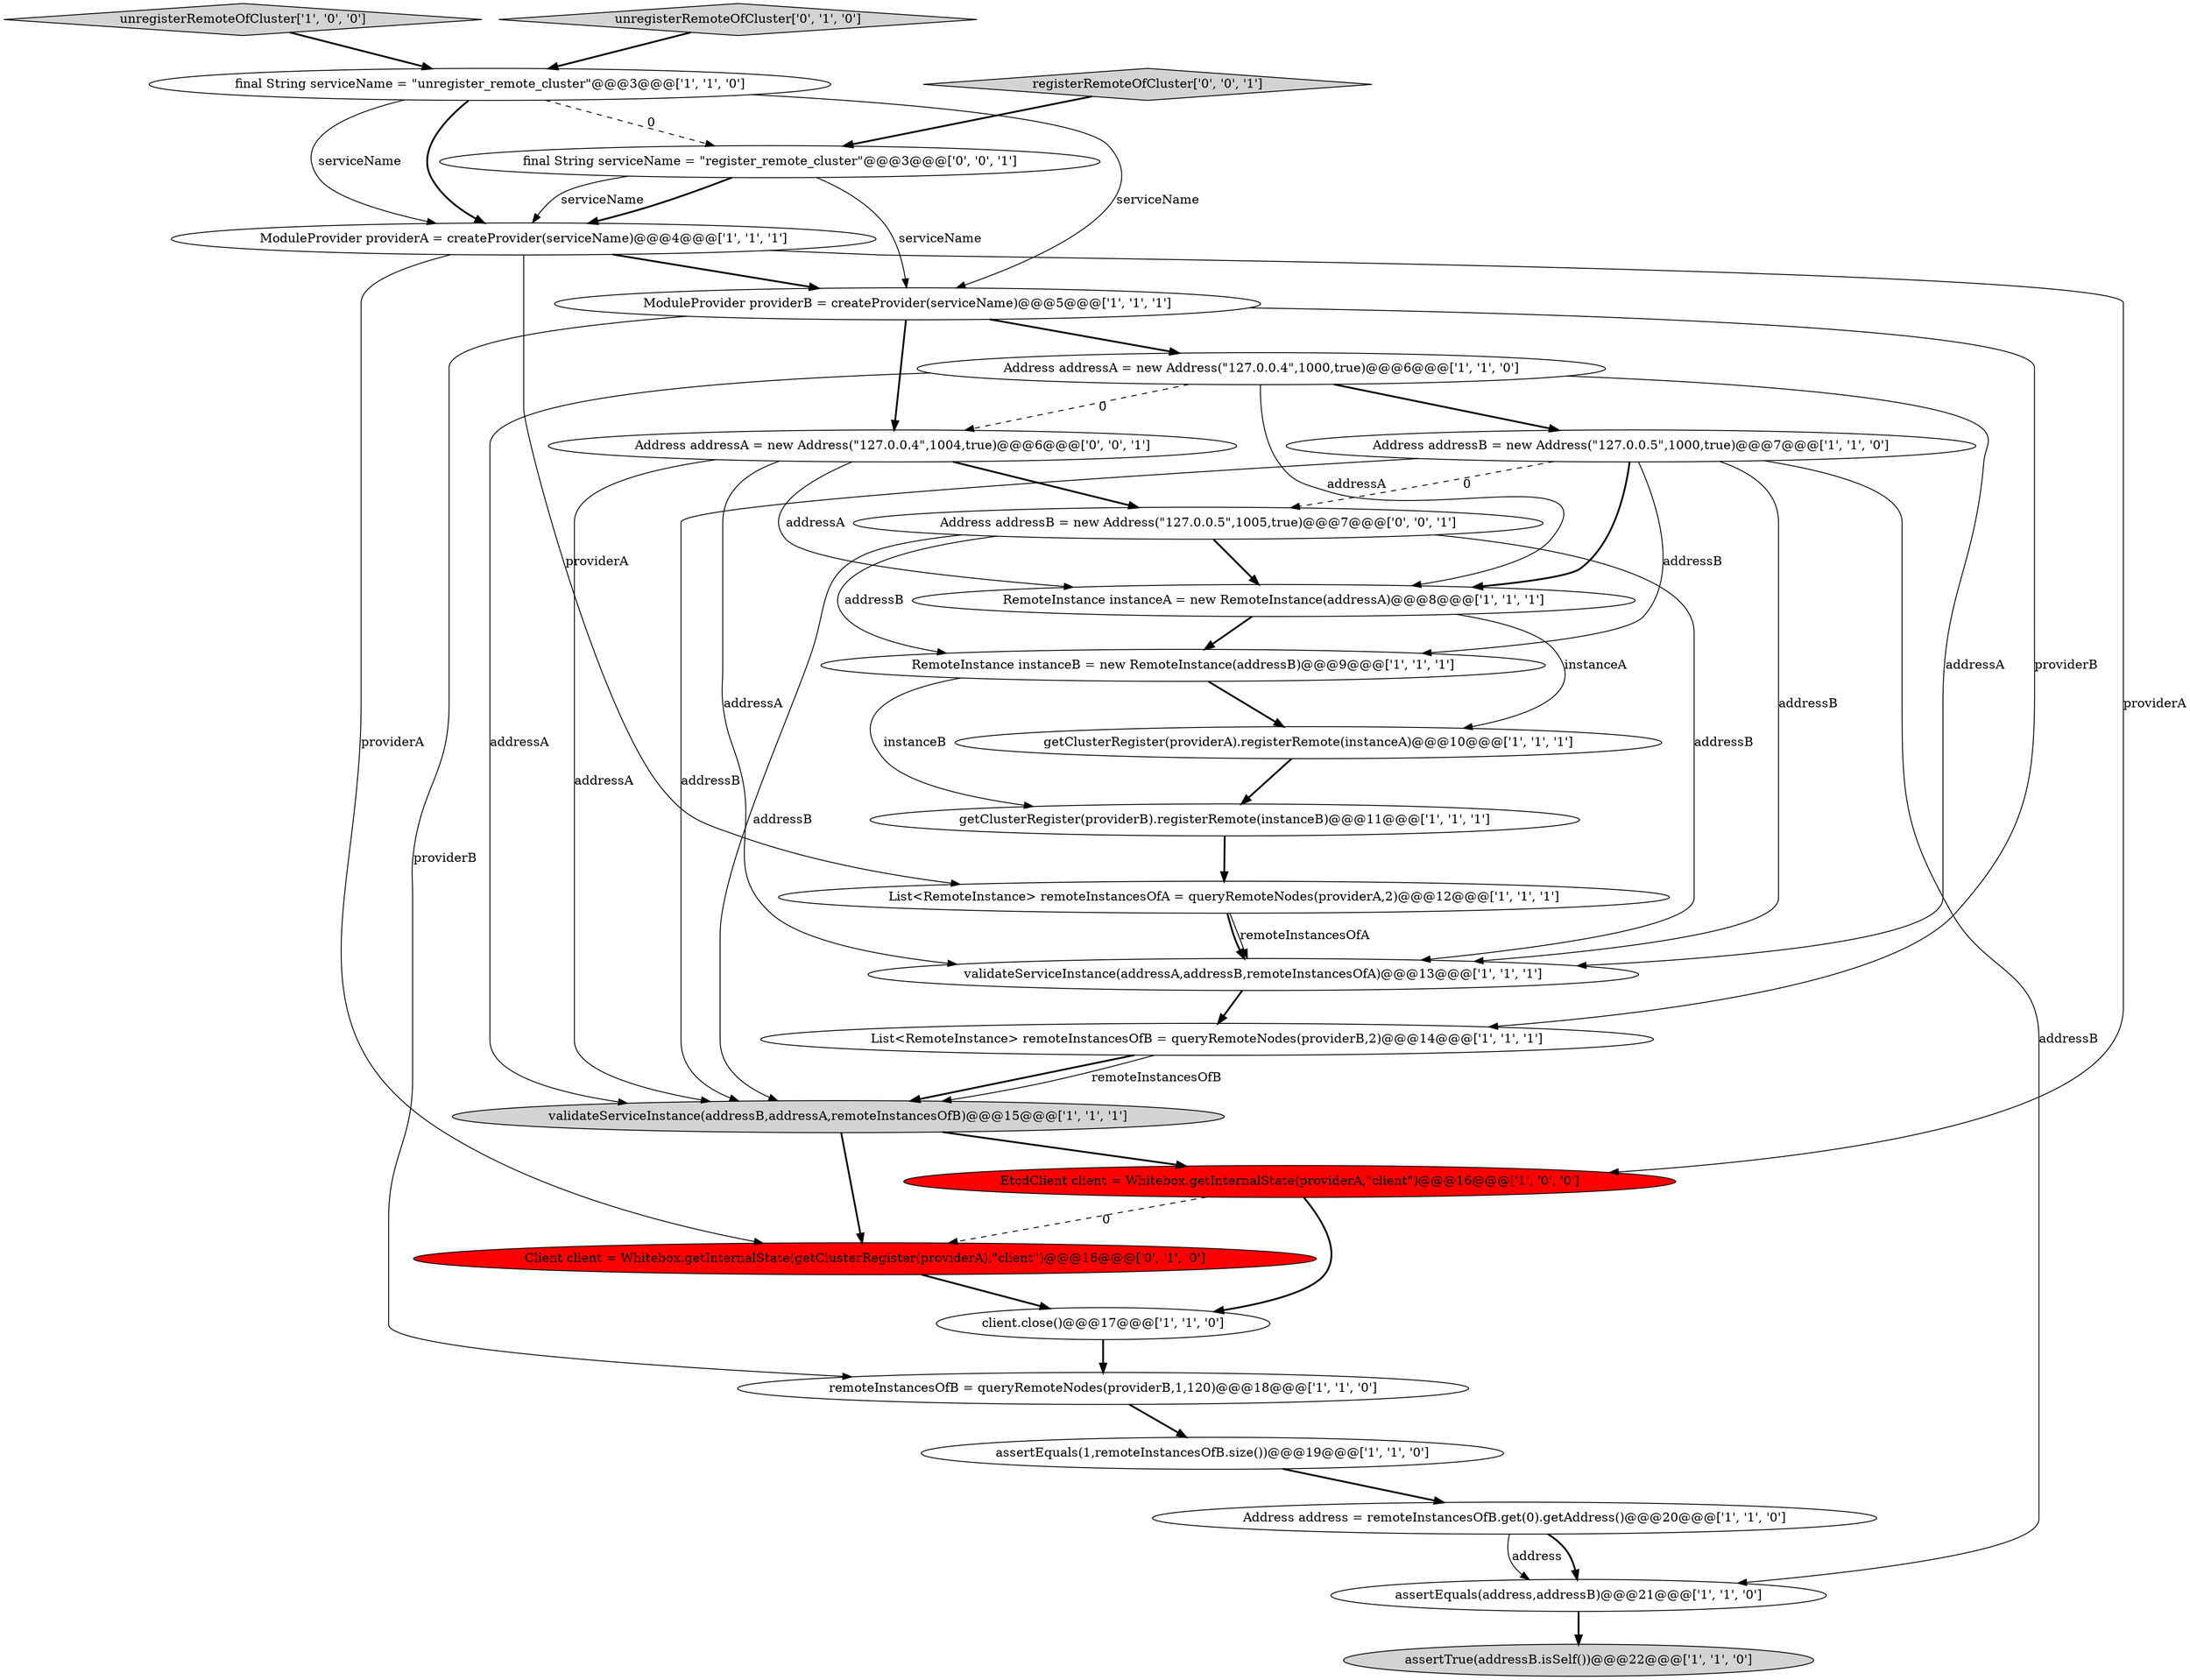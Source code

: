 digraph {
14 [style = filled, label = "assertTrue(addressB.isSelf())@@@22@@@['1', '1', '0']", fillcolor = lightgray, shape = ellipse image = "AAA0AAABBB1BBB"];
13 [style = filled, label = "EtcdClient client = Whitebox.getInternalState(providerA,\"client\")@@@16@@@['1', '0', '0']", fillcolor = red, shape = ellipse image = "AAA1AAABBB1BBB"];
4 [style = filled, label = "RemoteInstance instanceA = new RemoteInstance(addressA)@@@8@@@['1', '1', '1']", fillcolor = white, shape = ellipse image = "AAA0AAABBB1BBB"];
11 [style = filled, label = "ModuleProvider providerB = createProvider(serviceName)@@@5@@@['1', '1', '1']", fillcolor = white, shape = ellipse image = "AAA0AAABBB1BBB"];
7 [style = filled, label = "final String serviceName = \"unregister_remote_cluster\"@@@3@@@['1', '1', '0']", fillcolor = white, shape = ellipse image = "AAA0AAABBB1BBB"];
3 [style = filled, label = "RemoteInstance instanceB = new RemoteInstance(addressB)@@@9@@@['1', '1', '1']", fillcolor = white, shape = ellipse image = "AAA0AAABBB1BBB"];
8 [style = filled, label = "unregisterRemoteOfCluster['1', '0', '0']", fillcolor = lightgray, shape = diamond image = "AAA0AAABBB1BBB"];
26 [style = filled, label = "registerRemoteOfCluster['0', '0', '1']", fillcolor = lightgray, shape = diamond image = "AAA0AAABBB3BBB"];
16 [style = filled, label = "getClusterRegister(providerA).registerRemote(instanceA)@@@10@@@['1', '1', '1']", fillcolor = white, shape = ellipse image = "AAA0AAABBB1BBB"];
18 [style = filled, label = "remoteInstancesOfB = queryRemoteNodes(providerB,1,120)@@@18@@@['1', '1', '0']", fillcolor = white, shape = ellipse image = "AAA0AAABBB1BBB"];
5 [style = filled, label = "ModuleProvider providerA = createProvider(serviceName)@@@4@@@['1', '1', '1']", fillcolor = white, shape = ellipse image = "AAA0AAABBB1BBB"];
2 [style = filled, label = "assertEquals(address,addressB)@@@21@@@['1', '1', '0']", fillcolor = white, shape = ellipse image = "AAA0AAABBB1BBB"];
22 [style = filled, label = "Client client = Whitebox.getInternalState(getClusterRegister(providerA),\"client\")@@@16@@@['0', '1', '0']", fillcolor = red, shape = ellipse image = "AAA1AAABBB2BBB"];
6 [style = filled, label = "getClusterRegister(providerB).registerRemote(instanceB)@@@11@@@['1', '1', '1']", fillcolor = white, shape = ellipse image = "AAA0AAABBB1BBB"];
23 [style = filled, label = "final String serviceName = \"register_remote_cluster\"@@@3@@@['0', '0', '1']", fillcolor = white, shape = ellipse image = "AAA0AAABBB3BBB"];
17 [style = filled, label = "List<RemoteInstance> remoteInstancesOfB = queryRemoteNodes(providerB,2)@@@14@@@['1', '1', '1']", fillcolor = white, shape = ellipse image = "AAA0AAABBB1BBB"];
12 [style = filled, label = "List<RemoteInstance> remoteInstancesOfA = queryRemoteNodes(providerA,2)@@@12@@@['1', '1', '1']", fillcolor = white, shape = ellipse image = "AAA0AAABBB1BBB"];
15 [style = filled, label = "Address addressA = new Address(\"127.0.0.4\",1000,true)@@@6@@@['1', '1', '0']", fillcolor = white, shape = ellipse image = "AAA0AAABBB1BBB"];
21 [style = filled, label = "unregisterRemoteOfCluster['0', '1', '0']", fillcolor = lightgray, shape = diamond image = "AAA0AAABBB2BBB"];
25 [style = filled, label = "Address addressA = new Address(\"127.0.0.4\",1004,true)@@@6@@@['0', '0', '1']", fillcolor = white, shape = ellipse image = "AAA0AAABBB3BBB"];
9 [style = filled, label = "validateServiceInstance(addressA,addressB,remoteInstancesOfA)@@@13@@@['1', '1', '1']", fillcolor = white, shape = ellipse image = "AAA0AAABBB1BBB"];
10 [style = filled, label = "Address address = remoteInstancesOfB.get(0).getAddress()@@@20@@@['1', '1', '0']", fillcolor = white, shape = ellipse image = "AAA0AAABBB1BBB"];
19 [style = filled, label = "Address addressB = new Address(\"127.0.0.5\",1000,true)@@@7@@@['1', '1', '0']", fillcolor = white, shape = ellipse image = "AAA0AAABBB1BBB"];
0 [style = filled, label = "client.close()@@@17@@@['1', '1', '0']", fillcolor = white, shape = ellipse image = "AAA0AAABBB1BBB"];
1 [style = filled, label = "assertEquals(1,remoteInstancesOfB.size())@@@19@@@['1', '1', '0']", fillcolor = white, shape = ellipse image = "AAA0AAABBB1BBB"];
24 [style = filled, label = "Address addressB = new Address(\"127.0.0.5\",1005,true)@@@7@@@['0', '0', '1']", fillcolor = white, shape = ellipse image = "AAA0AAABBB3BBB"];
20 [style = filled, label = "validateServiceInstance(addressB,addressA,remoteInstancesOfB)@@@15@@@['1', '1', '1']", fillcolor = lightgray, shape = ellipse image = "AAA0AAABBB1BBB"];
4->3 [style = bold, label=""];
5->12 [style = solid, label="providerA"];
24->3 [style = solid, label="addressB"];
20->13 [style = bold, label=""];
7->23 [style = dashed, label="0"];
7->11 [style = solid, label="serviceName"];
23->5 [style = bold, label=""];
11->25 [style = bold, label=""];
16->6 [style = bold, label=""];
12->9 [style = solid, label="remoteInstancesOfA"];
24->20 [style = solid, label="addressB"];
19->2 [style = solid, label="addressB"];
9->17 [style = bold, label=""];
3->6 [style = solid, label="instanceB"];
25->9 [style = solid, label="addressA"];
7->5 [style = solid, label="serviceName"];
19->20 [style = solid, label="addressB"];
15->19 [style = bold, label=""];
3->16 [style = bold, label=""];
12->9 [style = bold, label=""];
4->16 [style = solid, label="instanceA"];
11->15 [style = bold, label=""];
8->7 [style = bold, label=""];
20->22 [style = bold, label=""];
25->24 [style = bold, label=""];
15->4 [style = solid, label="addressA"];
7->5 [style = bold, label=""];
24->4 [style = bold, label=""];
15->25 [style = dashed, label="0"];
5->22 [style = solid, label="providerA"];
22->0 [style = bold, label=""];
23->5 [style = solid, label="serviceName"];
18->1 [style = bold, label=""];
23->11 [style = solid, label="serviceName"];
19->9 [style = solid, label="addressB"];
25->20 [style = solid, label="addressA"];
26->23 [style = bold, label=""];
2->14 [style = bold, label=""];
11->18 [style = solid, label="providerB"];
15->20 [style = solid, label="addressA"];
21->7 [style = bold, label=""];
0->18 [style = bold, label=""];
17->20 [style = bold, label=""];
10->2 [style = bold, label=""];
5->11 [style = bold, label=""];
19->24 [style = dashed, label="0"];
11->17 [style = solid, label="providerB"];
15->9 [style = solid, label="addressA"];
19->4 [style = bold, label=""];
19->3 [style = solid, label="addressB"];
1->10 [style = bold, label=""];
17->20 [style = solid, label="remoteInstancesOfB"];
13->22 [style = dashed, label="0"];
6->12 [style = bold, label=""];
5->13 [style = solid, label="providerA"];
10->2 [style = solid, label="address"];
13->0 [style = bold, label=""];
25->4 [style = solid, label="addressA"];
24->9 [style = solid, label="addressB"];
}
